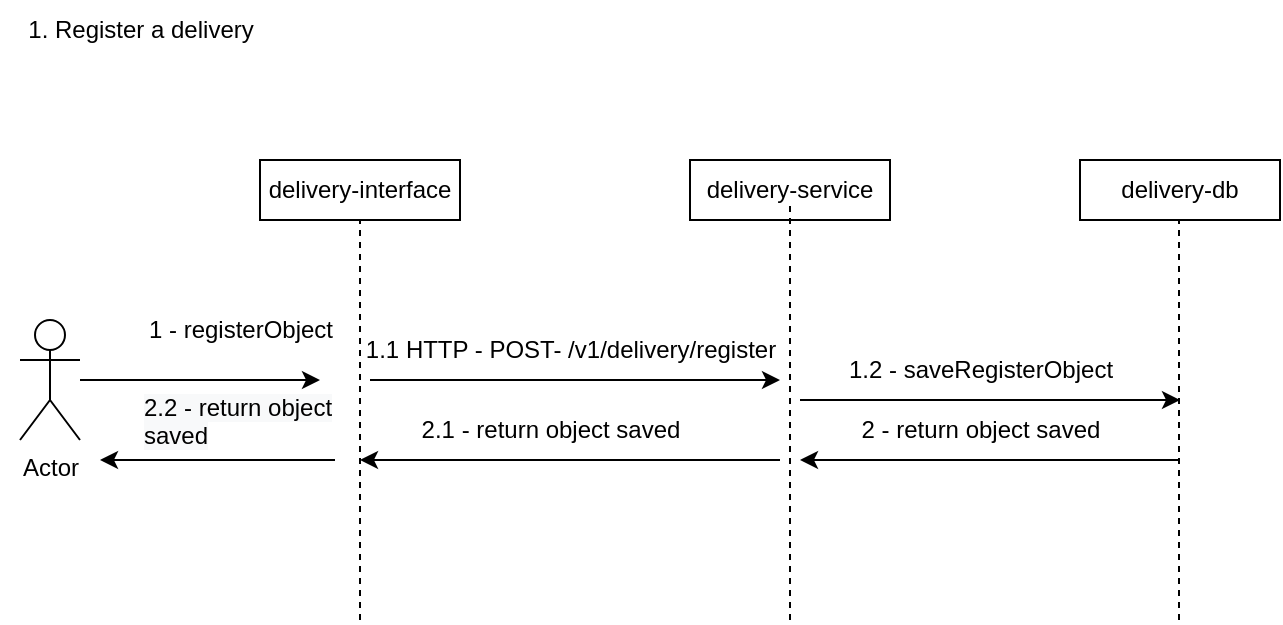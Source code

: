 <mxfile version="20.2.2" type="github">
  <diagram id="la5fxS4xIX-HMp8q_szy" name="Page-1">
    <mxGraphModel dx="1163" dy="623" grid="1" gridSize="10" guides="1" tooltips="1" connect="1" arrows="1" fold="1" page="1" pageScale="1" pageWidth="850" pageHeight="1100" math="0" shadow="0">
      <root>
        <mxCell id="0" />
        <mxCell id="1" parent="0" />
        <mxCell id="YEjFQ-aGmDwImw2TVPde-3" value="delivery-service" style="whiteSpace=wrap;html=1;" vertex="1" parent="1">
          <mxGeometry x="375" y="130" width="100" height="30" as="geometry" />
        </mxCell>
        <mxCell id="YEjFQ-aGmDwImw2TVPde-4" value="1. Register a delivery" style="text;html=1;align=center;verticalAlign=middle;resizable=0;points=[];autosize=1;strokeColor=none;fillColor=none;" vertex="1" parent="1">
          <mxGeometry x="30" y="50" width="140" height="30" as="geometry" />
        </mxCell>
        <mxCell id="YEjFQ-aGmDwImw2TVPde-6" value="delivery-db" style="whiteSpace=wrap;html=1;" vertex="1" parent="1">
          <mxGeometry x="570" y="130" width="100" height="30" as="geometry" />
        </mxCell>
        <mxCell id="YEjFQ-aGmDwImw2TVPde-7" value="delivery-interface" style="whiteSpace=wrap;html=1;" vertex="1" parent="1">
          <mxGeometry x="160" y="130" width="100" height="30" as="geometry" />
        </mxCell>
        <mxCell id="YEjFQ-aGmDwImw2TVPde-9" value="" style="endArrow=none;dashed=1;html=1;rounded=0;entryX=0.5;entryY=1;entryDx=0;entryDy=0;" edge="1" parent="1" target="YEjFQ-aGmDwImw2TVPde-7">
          <mxGeometry width="50" height="50" relative="1" as="geometry">
            <mxPoint x="210" y="360" as="sourcePoint" />
            <mxPoint x="260" y="290" as="targetPoint" />
          </mxGeometry>
        </mxCell>
        <mxCell id="YEjFQ-aGmDwImw2TVPde-10" value="" style="endArrow=none;dashed=1;html=1;rounded=0;entryX=0.5;entryY=1;entryDx=0;entryDy=0;" edge="1" parent="1">
          <mxGeometry width="50" height="50" relative="1" as="geometry">
            <mxPoint x="425" y="360" as="sourcePoint" />
            <mxPoint x="425" y="150" as="targetPoint" />
          </mxGeometry>
        </mxCell>
        <mxCell id="YEjFQ-aGmDwImw2TVPde-11" value="" style="endArrow=none;dashed=1;html=1;rounded=0;entryX=0.5;entryY=1;entryDx=0;entryDy=0;" edge="1" parent="1">
          <mxGeometry width="50" height="50" relative="1" as="geometry">
            <mxPoint x="619.5" y="360" as="sourcePoint" />
            <mxPoint x="619.5" y="160" as="targetPoint" />
          </mxGeometry>
        </mxCell>
        <mxCell id="YEjFQ-aGmDwImw2TVPde-13" value="1 - registerObject" style="text;html=1;align=center;verticalAlign=middle;resizable=0;points=[];autosize=1;strokeColor=none;fillColor=none;" vertex="1" parent="1">
          <mxGeometry x="90" y="200" width="120" height="30" as="geometry" />
        </mxCell>
        <mxCell id="YEjFQ-aGmDwImw2TVPde-22" value="" style="endArrow=classic;html=1;rounded=0;" edge="1" parent="1">
          <mxGeometry width="50" height="50" relative="1" as="geometry">
            <mxPoint x="215" y="240" as="sourcePoint" />
            <mxPoint x="420" y="240" as="targetPoint" />
          </mxGeometry>
        </mxCell>
        <mxCell id="YEjFQ-aGmDwImw2TVPde-23" value="1.1 HTTP - POST- /v1/delivery/register" style="text;html=1;align=center;verticalAlign=middle;resizable=0;points=[];autosize=1;strokeColor=none;fillColor=none;" vertex="1" parent="1">
          <mxGeometry x="200" y="210" width="230" height="30" as="geometry" />
        </mxCell>
        <mxCell id="YEjFQ-aGmDwImw2TVPde-25" value="" style="endArrow=classic;html=1;rounded=0;" edge="1" parent="1">
          <mxGeometry width="50" height="50" relative="1" as="geometry">
            <mxPoint x="430" y="250" as="sourcePoint" />
            <mxPoint x="620" y="250" as="targetPoint" />
          </mxGeometry>
        </mxCell>
        <mxCell id="YEjFQ-aGmDwImw2TVPde-26" value="1.2 - saveRegisterObject" style="text;html=1;align=center;verticalAlign=middle;resizable=0;points=[];autosize=1;strokeColor=none;fillColor=none;" vertex="1" parent="1">
          <mxGeometry x="440" y="220" width="160" height="30" as="geometry" />
        </mxCell>
        <mxCell id="YEjFQ-aGmDwImw2TVPde-27" value="" style="endArrow=classic;html=1;rounded=0;" edge="1" parent="1">
          <mxGeometry width="50" height="50" relative="1" as="geometry">
            <mxPoint x="620" y="280" as="sourcePoint" />
            <mxPoint x="430" y="280" as="targetPoint" />
          </mxGeometry>
        </mxCell>
        <mxCell id="YEjFQ-aGmDwImw2TVPde-28" value="" style="endArrow=classic;html=1;rounded=0;" edge="1" parent="1">
          <mxGeometry width="50" height="50" relative="1" as="geometry">
            <mxPoint x="420" y="280" as="sourcePoint" />
            <mxPoint x="210" y="280" as="targetPoint" />
          </mxGeometry>
        </mxCell>
        <mxCell id="YEjFQ-aGmDwImw2TVPde-29" value="2 - return object saved" style="text;html=1;align=center;verticalAlign=middle;resizable=0;points=[];autosize=1;strokeColor=none;fillColor=none;" vertex="1" parent="1">
          <mxGeometry x="450" y="250" width="140" height="30" as="geometry" />
        </mxCell>
        <mxCell id="YEjFQ-aGmDwImw2TVPde-30" value="2.1 - return object saved" style="text;html=1;align=center;verticalAlign=middle;resizable=0;points=[];autosize=1;strokeColor=none;fillColor=none;" vertex="1" parent="1">
          <mxGeometry x="230" y="250" width="150" height="30" as="geometry" />
        </mxCell>
        <mxCell id="YEjFQ-aGmDwImw2TVPde-32" value="&lt;span style=&quot;color: rgb(0, 0, 0); font-family: Helvetica; font-size: 12px; font-style: normal; font-variant-ligatures: normal; font-variant-caps: normal; font-weight: 400; letter-spacing: normal; orphans: 2; text-align: center; text-indent: 0px; text-transform: none; widows: 2; word-spacing: 0px; -webkit-text-stroke-width: 0px; background-color: rgb(248, 249, 250); text-decoration-thickness: initial; text-decoration-style: initial; text-decoration-color: initial; float: none; display: inline !important;&quot;&gt;2.2 - return object saved&lt;/span&gt;" style="text;whiteSpace=wrap;html=1;" vertex="1" parent="1">
          <mxGeometry x="100" y="240" width="130" height="40" as="geometry" />
        </mxCell>
        <mxCell id="YEjFQ-aGmDwImw2TVPde-34" style="edgeStyle=orthogonalEdgeStyle;rounded=0;orthogonalLoop=1;jettySize=auto;html=1;" edge="1" parent="1" source="YEjFQ-aGmDwImw2TVPde-33">
          <mxGeometry relative="1" as="geometry">
            <mxPoint x="190" y="240" as="targetPoint" />
          </mxGeometry>
        </mxCell>
        <mxCell id="YEjFQ-aGmDwImw2TVPde-33" value="Actor" style="shape=umlActor;verticalLabelPosition=bottom;verticalAlign=top;html=1;outlineConnect=0;" vertex="1" parent="1">
          <mxGeometry x="40" y="210" width="30" height="60" as="geometry" />
        </mxCell>
        <mxCell id="YEjFQ-aGmDwImw2TVPde-35" value="" style="endArrow=classic;html=1;rounded=0;exitX=0.75;exitY=1;exitDx=0;exitDy=0;" edge="1" parent="1" source="YEjFQ-aGmDwImw2TVPde-32">
          <mxGeometry width="50" height="50" relative="1" as="geometry">
            <mxPoint x="90" y="350" as="sourcePoint" />
            <mxPoint x="80" y="280" as="targetPoint" />
          </mxGeometry>
        </mxCell>
      </root>
    </mxGraphModel>
  </diagram>
</mxfile>
